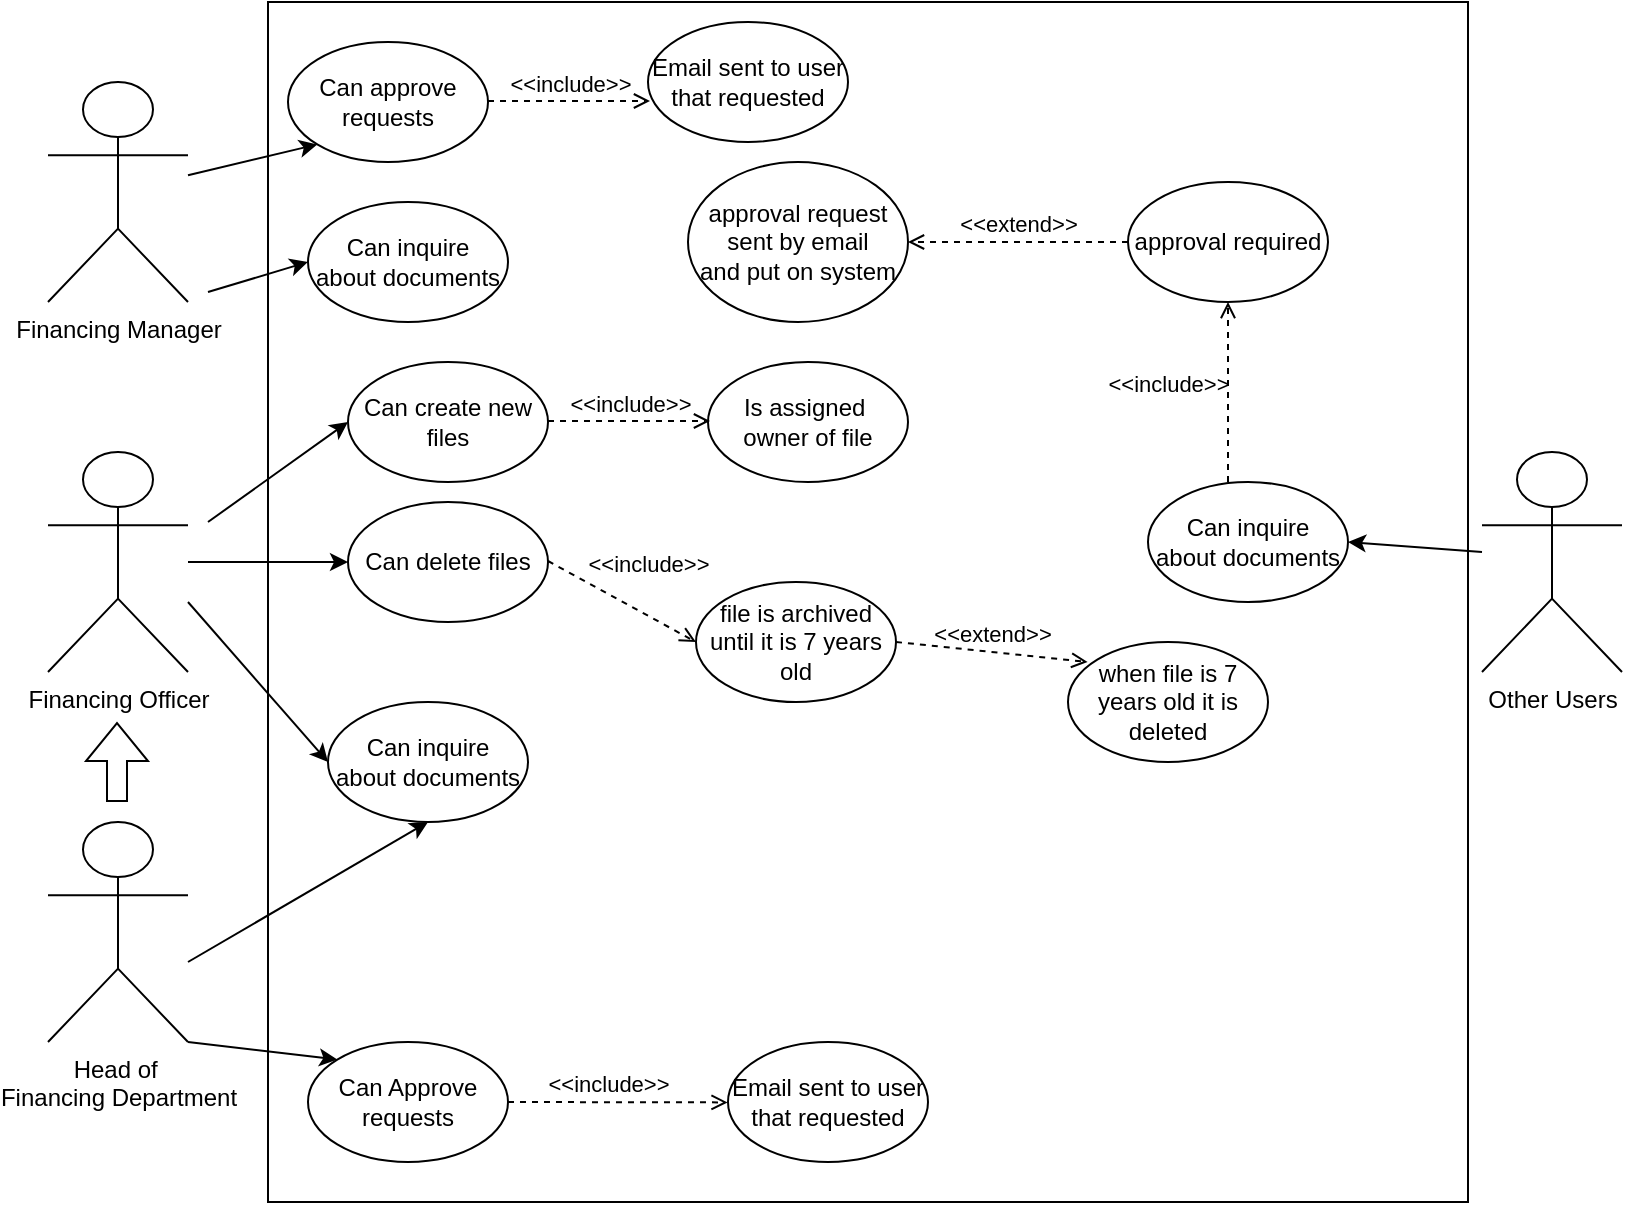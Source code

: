 <mxfile version="24.0.5" type="device">
  <diagram name="Page-1" id="3lhxAM23TwMcdmFTbPSj">
    <mxGraphModel dx="1434" dy="746" grid="1" gridSize="10" guides="1" tooltips="1" connect="1" arrows="1" fold="1" page="1" pageScale="1" pageWidth="827" pageHeight="1169" math="0" shadow="0">
      <root>
        <mxCell id="0" />
        <mxCell id="1" parent="0" />
        <mxCell id="147xnaePPU04NYveZK1w-1" value="" style="rounded=0;whiteSpace=wrap;html=1;" parent="1" vertex="1">
          <mxGeometry x="150" y="120" width="600" height="600" as="geometry" />
        </mxCell>
        <mxCell id="147xnaePPU04NYveZK1w-2" value="Financing Manager" style="shape=umlActor;verticalLabelPosition=bottom;verticalAlign=top;html=1;outlineConnect=0;" parent="1" vertex="1">
          <mxGeometry x="40" y="160" width="70" height="110" as="geometry" />
        </mxCell>
        <mxCell id="147xnaePPU04NYveZK1w-6" value="Other Users" style="shape=umlActor;verticalLabelPosition=bottom;verticalAlign=top;html=1;outlineConnect=0;" parent="1" vertex="1">
          <mxGeometry x="757" y="345" width="70" height="110" as="geometry" />
        </mxCell>
        <mxCell id="147xnaePPU04NYveZK1w-7" value="Head of&amp;nbsp;&lt;div&gt;Financing Department&lt;/div&gt;" style="shape=umlActor;verticalLabelPosition=bottom;verticalAlign=top;html=1;outlineConnect=0;" parent="1" vertex="1">
          <mxGeometry x="40" y="530" width="70" height="110" as="geometry" />
        </mxCell>
        <mxCell id="147xnaePPU04NYveZK1w-8" value="Financing Officer" style="shape=umlActor;verticalLabelPosition=bottom;verticalAlign=top;html=1;outlineConnect=0;" parent="1" vertex="1">
          <mxGeometry x="40" y="345" width="70" height="110" as="geometry" />
        </mxCell>
        <mxCell id="147xnaePPU04NYveZK1w-10" value="Can inquire&lt;div&gt;about documents&lt;/div&gt;" style="ellipse;whiteSpace=wrap;html=1;" parent="1" vertex="1">
          <mxGeometry x="180" y="470" width="100" height="60" as="geometry" />
        </mxCell>
        <mxCell id="147xnaePPU04NYveZK1w-13" value="" style="endArrow=classic;html=1;rounded=0;entryX=0.5;entryY=1;entryDx=0;entryDy=0;" parent="1" target="147xnaePPU04NYveZK1w-10" edge="1">
          <mxGeometry width="50" height="50" relative="1" as="geometry">
            <mxPoint x="110" y="600" as="sourcePoint" />
            <mxPoint x="400" y="410" as="targetPoint" />
          </mxGeometry>
        </mxCell>
        <mxCell id="147xnaePPU04NYveZK1w-14" value="" style="endArrow=classic;html=1;rounded=0;entryX=0;entryY=0.5;entryDx=0;entryDy=0;" parent="1" target="147xnaePPU04NYveZK1w-10" edge="1">
          <mxGeometry width="50" height="50" relative="1" as="geometry">
            <mxPoint x="110" y="420" as="sourcePoint" />
            <mxPoint x="160" y="370" as="targetPoint" />
          </mxGeometry>
        </mxCell>
        <mxCell id="147xnaePPU04NYveZK1w-15" value="" style="shape=flexArrow;endArrow=classic;html=1;rounded=0;" parent="1" edge="1">
          <mxGeometry width="50" height="50" relative="1" as="geometry">
            <mxPoint x="74.5" y="520" as="sourcePoint" />
            <mxPoint x="74.5" y="480" as="targetPoint" />
          </mxGeometry>
        </mxCell>
        <mxCell id="147xnaePPU04NYveZK1w-17" value="approval request&lt;div&gt;sent by email&lt;/div&gt;&lt;div&gt;and put on system&lt;/div&gt;" style="ellipse;whiteSpace=wrap;html=1;" parent="1" vertex="1">
          <mxGeometry x="360" y="200" width="110" height="80" as="geometry" />
        </mxCell>
        <mxCell id="147xnaePPU04NYveZK1w-18" value="Can inquire&lt;div&gt;about documents&lt;/div&gt;" style="ellipse;whiteSpace=wrap;html=1;" parent="1" vertex="1">
          <mxGeometry x="590" y="360" width="100" height="60" as="geometry" />
        </mxCell>
        <mxCell id="147xnaePPU04NYveZK1w-19" value="" style="endArrow=classic;html=1;rounded=0;entryX=1;entryY=0.5;entryDx=0;entryDy=0;" parent="1" target="147xnaePPU04NYveZK1w-18" edge="1">
          <mxGeometry width="50" height="50" relative="1" as="geometry">
            <mxPoint x="757" y="395" as="sourcePoint" />
            <mxPoint x="807" y="345" as="targetPoint" />
          </mxGeometry>
        </mxCell>
        <mxCell id="147xnaePPU04NYveZK1w-21" value="&amp;lt;&amp;lt;include&amp;gt;&amp;gt;" style="html=1;verticalAlign=bottom;labelBackgroundColor=none;endArrow=open;endFill=0;dashed=1;rounded=0;entryX=0.5;entryY=1;entryDx=0;entryDy=0;" parent="1" target="147xnaePPU04NYveZK1w-22" edge="1">
          <mxGeometry x="-0.115" y="30" width="160" relative="1" as="geometry">
            <mxPoint x="630" y="360" as="sourcePoint" />
            <mxPoint x="615" y="280" as="targetPoint" />
            <mxPoint as="offset" />
          </mxGeometry>
        </mxCell>
        <mxCell id="147xnaePPU04NYveZK1w-22" value="approval required" style="ellipse;whiteSpace=wrap;html=1;" parent="1" vertex="1">
          <mxGeometry x="580" y="210" width="100" height="60" as="geometry" />
        </mxCell>
        <mxCell id="147xnaePPU04NYveZK1w-23" value="&amp;lt;&amp;lt;extend&amp;gt;&amp;gt;" style="html=1;verticalAlign=bottom;labelBackgroundColor=none;endArrow=open;endFill=0;dashed=1;rounded=0;exitX=0;exitY=0.5;exitDx=0;exitDy=0;" parent="1" source="147xnaePPU04NYveZK1w-22" edge="1">
          <mxGeometry width="160" relative="1" as="geometry">
            <mxPoint x="390" y="239.5" as="sourcePoint" />
            <mxPoint x="470" y="240" as="targetPoint" />
          </mxGeometry>
        </mxCell>
        <mxCell id="FwWgiqzIxk3PYOARN3HX-1" value="Can approve requests" style="ellipse;whiteSpace=wrap;html=1;" vertex="1" parent="1">
          <mxGeometry x="160" y="140" width="100" height="60" as="geometry" />
        </mxCell>
        <mxCell id="FwWgiqzIxk3PYOARN3HX-2" value="Can Approve requests" style="ellipse;whiteSpace=wrap;html=1;" vertex="1" parent="1">
          <mxGeometry x="170" y="640" width="100" height="60" as="geometry" />
        </mxCell>
        <mxCell id="FwWgiqzIxk3PYOARN3HX-3" value="" style="endArrow=classic;html=1;rounded=0;entryX=0;entryY=1;entryDx=0;entryDy=0;" edge="1" parent="1" source="147xnaePPU04NYveZK1w-2" target="FwWgiqzIxk3PYOARN3HX-1">
          <mxGeometry width="50" height="50" relative="1" as="geometry">
            <mxPoint x="390" y="440" as="sourcePoint" />
            <mxPoint x="440" y="390" as="targetPoint" />
          </mxGeometry>
        </mxCell>
        <mxCell id="FwWgiqzIxk3PYOARN3HX-4" value="" style="endArrow=classic;html=1;rounded=0;entryX=0;entryY=0;entryDx=0;entryDy=0;" edge="1" parent="1" target="FwWgiqzIxk3PYOARN3HX-2">
          <mxGeometry width="50" height="50" relative="1" as="geometry">
            <mxPoint x="110" y="640" as="sourcePoint" />
            <mxPoint x="175" y="624" as="targetPoint" />
          </mxGeometry>
        </mxCell>
        <mxCell id="FwWgiqzIxk3PYOARN3HX-5" value="Can create new files" style="ellipse;whiteSpace=wrap;html=1;" vertex="1" parent="1">
          <mxGeometry x="190" y="300" width="100" height="60" as="geometry" />
        </mxCell>
        <mxCell id="FwWgiqzIxk3PYOARN3HX-6" value="" style="endArrow=classic;html=1;rounded=0;entryX=0;entryY=0.5;entryDx=0;entryDy=0;" edge="1" parent="1" target="FwWgiqzIxk3PYOARN3HX-5">
          <mxGeometry width="50" height="50" relative="1" as="geometry">
            <mxPoint x="120" y="380" as="sourcePoint" />
            <mxPoint x="170" y="330" as="targetPoint" />
          </mxGeometry>
        </mxCell>
        <mxCell id="FwWgiqzIxk3PYOARN3HX-7" value="Is assigned&amp;nbsp;&lt;div&gt;owner of file&lt;/div&gt;" style="ellipse;whiteSpace=wrap;html=1;" vertex="1" parent="1">
          <mxGeometry x="370" y="300" width="100" height="60" as="geometry" />
        </mxCell>
        <mxCell id="FwWgiqzIxk3PYOARN3HX-8" value="&amp;lt;&amp;lt;include&amp;gt;&amp;gt;" style="html=1;verticalAlign=bottom;labelBackgroundColor=none;endArrow=open;endFill=0;dashed=1;rounded=0;" edge="1" parent="1">
          <mxGeometry x="0.016" width="160" relative="1" as="geometry">
            <mxPoint x="290" y="329.5" as="sourcePoint" />
            <mxPoint x="371" y="329.5" as="targetPoint" />
            <mxPoint as="offset" />
          </mxGeometry>
        </mxCell>
        <mxCell id="FwWgiqzIxk3PYOARN3HX-9" value="Can inquire&lt;div&gt;about documents&lt;/div&gt;" style="ellipse;whiteSpace=wrap;html=1;" vertex="1" parent="1">
          <mxGeometry x="170" y="220" width="100" height="60" as="geometry" />
        </mxCell>
        <mxCell id="FwWgiqzIxk3PYOARN3HX-10" value="" style="endArrow=classic;html=1;rounded=0;entryX=0;entryY=0.5;entryDx=0;entryDy=0;" edge="1" parent="1" target="FwWgiqzIxk3PYOARN3HX-9">
          <mxGeometry width="50" height="50" relative="1" as="geometry">
            <mxPoint x="120" y="265" as="sourcePoint" />
            <mxPoint x="170" y="215" as="targetPoint" />
          </mxGeometry>
        </mxCell>
        <mxCell id="FwWgiqzIxk3PYOARN3HX-11" value="Can delete files" style="ellipse;whiteSpace=wrap;html=1;" vertex="1" parent="1">
          <mxGeometry x="190" y="370" width="100" height="60" as="geometry" />
        </mxCell>
        <mxCell id="FwWgiqzIxk3PYOARN3HX-12" value="" style="endArrow=classic;html=1;rounded=0;entryX=0;entryY=0.5;entryDx=0;entryDy=0;" edge="1" parent="1" target="FwWgiqzIxk3PYOARN3HX-11">
          <mxGeometry width="50" height="50" relative="1" as="geometry">
            <mxPoint x="110" y="400" as="sourcePoint" />
            <mxPoint x="160" y="350" as="targetPoint" />
          </mxGeometry>
        </mxCell>
        <mxCell id="FwWgiqzIxk3PYOARN3HX-13" value="&amp;lt;&amp;lt;include&amp;gt;&amp;gt;" style="html=1;verticalAlign=bottom;labelBackgroundColor=none;endArrow=open;endFill=0;dashed=1;rounded=0;entryX=0;entryY=0.5;entryDx=0;entryDy=0;" edge="1" parent="1" target="FwWgiqzIxk3PYOARN3HX-14">
          <mxGeometry x="0.159" y="15" width="160" relative="1" as="geometry">
            <mxPoint x="290" y="399.5" as="sourcePoint" />
            <mxPoint x="371" y="399.5" as="targetPoint" />
            <mxPoint as="offset" />
          </mxGeometry>
        </mxCell>
        <mxCell id="FwWgiqzIxk3PYOARN3HX-14" value="file is archived until it is 7 years old" style="ellipse;whiteSpace=wrap;html=1;" vertex="1" parent="1">
          <mxGeometry x="364" y="410" width="100" height="60" as="geometry" />
        </mxCell>
        <mxCell id="FwWgiqzIxk3PYOARN3HX-15" value="&amp;lt;&amp;lt;extend&amp;gt;&amp;gt;" style="html=1;verticalAlign=bottom;labelBackgroundColor=none;endArrow=open;endFill=0;dashed=1;rounded=0;exitX=1;exitY=0.5;exitDx=0;exitDy=0;entryX=0.683;entryY=0.55;entryDx=0;entryDy=0;entryPerimeter=0;" edge="1" parent="1" source="FwWgiqzIxk3PYOARN3HX-14" target="147xnaePPU04NYveZK1w-1">
          <mxGeometry width="160" relative="1" as="geometry">
            <mxPoint x="560" y="455" as="sourcePoint" />
            <mxPoint x="450" y="455" as="targetPoint" />
          </mxGeometry>
        </mxCell>
        <mxCell id="FwWgiqzIxk3PYOARN3HX-16" value="when file is 7 years old it is deleted" style="ellipse;whiteSpace=wrap;html=1;" vertex="1" parent="1">
          <mxGeometry x="550" y="440" width="100" height="60" as="geometry" />
        </mxCell>
        <mxCell id="FwWgiqzIxk3PYOARN3HX-17" value="&amp;lt;&amp;lt;include&amp;gt;&amp;gt;" style="html=1;verticalAlign=bottom;labelBackgroundColor=none;endArrow=open;endFill=0;dashed=1;rounded=0;" edge="1" parent="1">
          <mxGeometry x="0.016" width="160" relative="1" as="geometry">
            <mxPoint x="260" y="169.5" as="sourcePoint" />
            <mxPoint x="341" y="169.5" as="targetPoint" />
            <mxPoint as="offset" />
          </mxGeometry>
        </mxCell>
        <mxCell id="FwWgiqzIxk3PYOARN3HX-18" value="Email sent to user that requested" style="ellipse;whiteSpace=wrap;html=1;" vertex="1" parent="1">
          <mxGeometry x="340" y="130" width="100" height="60" as="geometry" />
        </mxCell>
        <mxCell id="FwWgiqzIxk3PYOARN3HX-19" value="&amp;lt;&amp;lt;include&amp;gt;&amp;gt;" style="html=1;verticalAlign=bottom;labelBackgroundColor=none;endArrow=open;endFill=0;dashed=1;rounded=0;exitX=1;exitY=0.5;exitDx=0;exitDy=0;entryX=0.383;entryY=0.917;entryDx=0;entryDy=0;entryPerimeter=0;" edge="1" parent="1" source="FwWgiqzIxk3PYOARN3HX-2" target="147xnaePPU04NYveZK1w-1">
          <mxGeometry x="-0.089" width="160" relative="1" as="geometry">
            <mxPoint x="270" y="179.5" as="sourcePoint" />
            <mxPoint x="351" y="179.5" as="targetPoint" />
            <mxPoint as="offset" />
          </mxGeometry>
        </mxCell>
        <mxCell id="FwWgiqzIxk3PYOARN3HX-20" value="Email sent to user that requested" style="ellipse;whiteSpace=wrap;html=1;" vertex="1" parent="1">
          <mxGeometry x="380" y="640" width="100" height="60" as="geometry" />
        </mxCell>
      </root>
    </mxGraphModel>
  </diagram>
</mxfile>
